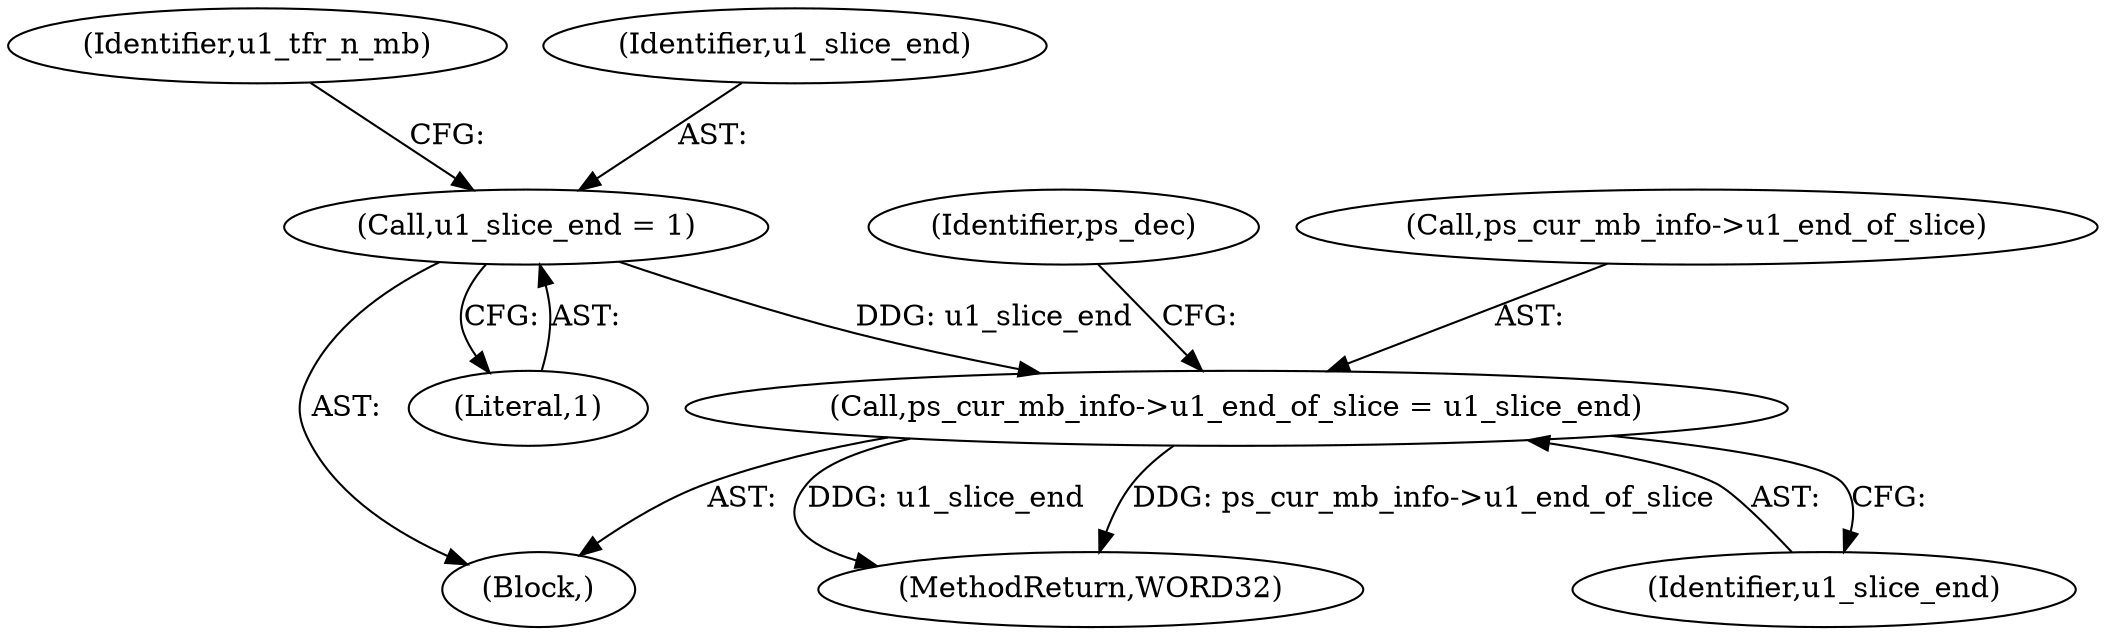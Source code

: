digraph "0_Android_9a00f562a612d56e7b2b989d168647db900ba6cf@pointer" {
"1000720" [label="(Call,ps_cur_mb_info->u1_end_of_slice = u1_slice_end)"];
"1000714" [label="(Call,u1_slice_end = 1)"];
"1000727" [label="(Identifier,ps_dec)"];
"1000714" [label="(Call,u1_slice_end = 1)"];
"1000718" [label="(Identifier,u1_tfr_n_mb)"];
"1000720" [label="(Call,ps_cur_mb_info->u1_end_of_slice = u1_slice_end)"];
"1000721" [label="(Call,ps_cur_mb_info->u1_end_of_slice)"];
"1000724" [label="(Identifier,u1_slice_end)"];
"1000715" [label="(Identifier,u1_slice_end)"];
"1000716" [label="(Literal,1)"];
"1001450" [label="(MethodReturn,WORD32)"];
"1000653" [label="(Block,)"];
"1000720" -> "1000653"  [label="AST: "];
"1000720" -> "1000724"  [label="CFG: "];
"1000721" -> "1000720"  [label="AST: "];
"1000724" -> "1000720"  [label="AST: "];
"1000727" -> "1000720"  [label="CFG: "];
"1000720" -> "1001450"  [label="DDG: u1_slice_end"];
"1000720" -> "1001450"  [label="DDG: ps_cur_mb_info->u1_end_of_slice"];
"1000714" -> "1000720"  [label="DDG: u1_slice_end"];
"1000714" -> "1000653"  [label="AST: "];
"1000714" -> "1000716"  [label="CFG: "];
"1000715" -> "1000714"  [label="AST: "];
"1000716" -> "1000714"  [label="AST: "];
"1000718" -> "1000714"  [label="CFG: "];
}
